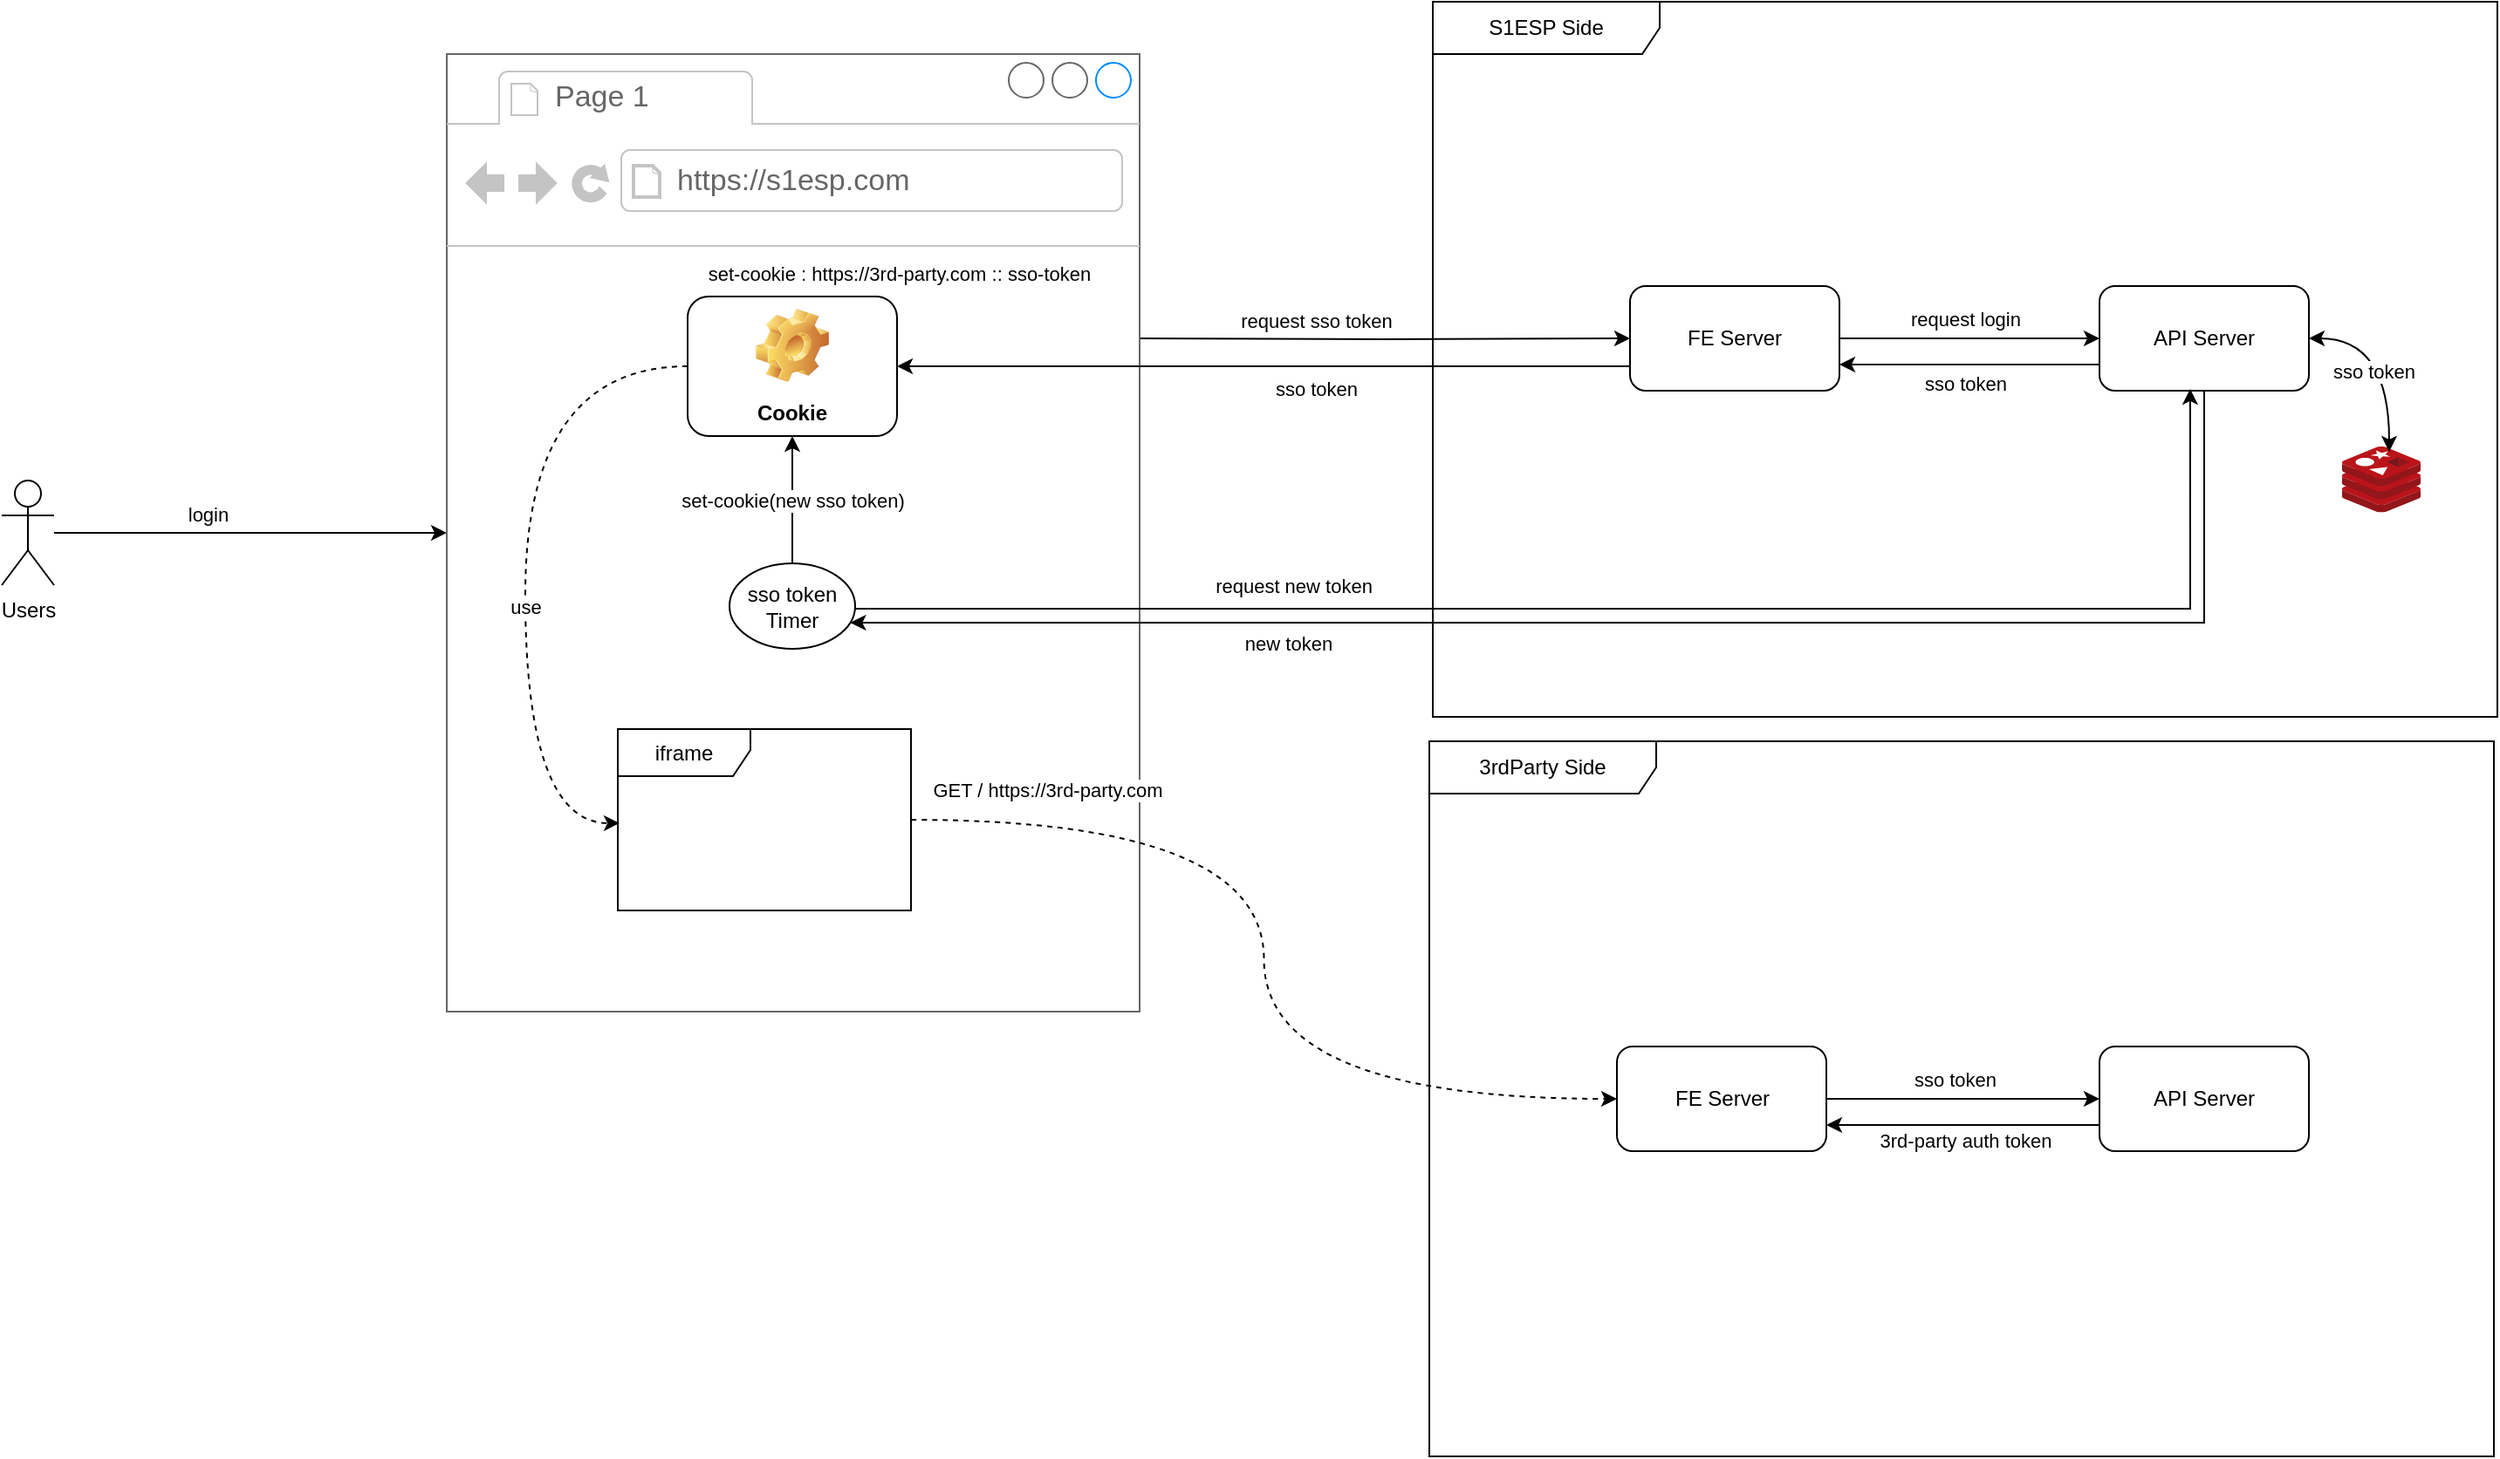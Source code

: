 <mxfile version="26.1.3">
  <diagram name="페이지-1" id="8mMjFByBqZ8wEZKrKUkN">
    <mxGraphModel dx="1728" dy="2363" grid="0" gridSize="10" guides="1" tooltips="1" connect="1" arrows="1" fold="1" page="1" pageScale="1" pageWidth="1600" pageHeight="1400" math="0" shadow="0">
      <root>
        <mxCell id="0" />
        <mxCell id="1" parent="0" />
        <mxCell id="QOJlggBWHbBiH2H2tHko-1" value="S1ESP Side" style="shape=umlFrame;whiteSpace=wrap;html=1;pointerEvents=0;width=130;height=30;" vertex="1" parent="1">
          <mxGeometry x="899" y="-1216" width="610" height="410" as="geometry" />
        </mxCell>
        <mxCell id="QOJlggBWHbBiH2H2tHko-2" value="3rdParty Side" style="shape=umlFrame;whiteSpace=wrap;html=1;pointerEvents=0;width=130;height=30;" vertex="1" parent="1">
          <mxGeometry x="897" y="-792" width="610" height="410" as="geometry" />
        </mxCell>
        <mxCell id="QOJlggBWHbBiH2H2tHko-6" style="edgeStyle=orthogonalEdgeStyle;rounded=0;orthogonalLoop=1;jettySize=auto;html=1;" edge="1" parent="1" source="QOJlggBWHbBiH2H2tHko-3" target="QOJlggBWHbBiH2H2tHko-20">
          <mxGeometry relative="1" as="geometry" />
        </mxCell>
        <mxCell id="QOJlggBWHbBiH2H2tHko-7" value="login" style="edgeLabel;html=1;align=center;verticalAlign=middle;resizable=0;points=[];" vertex="1" connectable="0" parent="QOJlggBWHbBiH2H2tHko-6">
          <mxGeometry x="-0.372" y="2" relative="1" as="geometry">
            <mxPoint x="17" y="-9" as="offset" />
          </mxGeometry>
        </mxCell>
        <mxCell id="QOJlggBWHbBiH2H2tHko-3" value="Users" style="shape=umlActor;verticalLabelPosition=bottom;verticalAlign=top;html=1;outlineConnect=0;" vertex="1" parent="1">
          <mxGeometry x="79" y="-941.5" width="30" height="60" as="geometry" />
        </mxCell>
        <mxCell id="QOJlggBWHbBiH2H2tHko-14" style="edgeStyle=orthogonalEdgeStyle;rounded=0;orthogonalLoop=1;jettySize=auto;html=1;entryX=1;entryY=0.75;entryDx=0;entryDy=0;exitX=0;exitY=0.75;exitDx=0;exitDy=0;" edge="1" parent="1" source="QOJlggBWHbBiH2H2tHko-4" target="QOJlggBWHbBiH2H2tHko-5">
          <mxGeometry relative="1" as="geometry" />
        </mxCell>
        <mxCell id="QOJlggBWHbBiH2H2tHko-15" value="sso token" style="edgeLabel;html=1;align=center;verticalAlign=middle;resizable=0;points=[];" vertex="1" connectable="0" parent="QOJlggBWHbBiH2H2tHko-14">
          <mxGeometry x="0.06" y="2" relative="1" as="geometry">
            <mxPoint x="2" y="9" as="offset" />
          </mxGeometry>
        </mxCell>
        <mxCell id="QOJlggBWHbBiH2H2tHko-4" value="&lt;div&gt;&lt;span style=&quot;background-color: transparent; color: light-dark(rgb(0, 0, 0), rgb(255, 255, 255));&quot;&gt;API Server&lt;/span&gt;&lt;/div&gt;" style="rounded=1;whiteSpace=wrap;html=1;" vertex="1" parent="1">
          <mxGeometry x="1281" y="-1053" width="120" height="60" as="geometry" />
        </mxCell>
        <mxCell id="QOJlggBWHbBiH2H2tHko-8" style="edgeStyle=orthogonalEdgeStyle;rounded=0;orthogonalLoop=1;jettySize=auto;html=1;" edge="1" parent="1" source="QOJlggBWHbBiH2H2tHko-5" target="QOJlggBWHbBiH2H2tHko-4">
          <mxGeometry relative="1" as="geometry" />
        </mxCell>
        <mxCell id="QOJlggBWHbBiH2H2tHko-9" value="request login" style="edgeLabel;html=1;align=center;verticalAlign=middle;resizable=0;points=[];" vertex="1" connectable="0" parent="QOJlggBWHbBiH2H2tHko-8">
          <mxGeometry x="-0.223" relative="1" as="geometry">
            <mxPoint x="14" y="-11" as="offset" />
          </mxGeometry>
        </mxCell>
        <mxCell id="QOJlggBWHbBiH2H2tHko-5" value="FE Server" style="rounded=1;whiteSpace=wrap;html=1;" vertex="1" parent="1">
          <mxGeometry x="1012" y="-1053" width="120" height="60" as="geometry" />
        </mxCell>
        <mxCell id="QOJlggBWHbBiH2H2tHko-32" style="edgeStyle=orthogonalEdgeStyle;rounded=0;orthogonalLoop=1;jettySize=auto;html=1;" edge="1" parent="1" source="QOJlggBWHbBiH2H2tHko-10" target="QOJlggBWHbBiH2H2tHko-11">
          <mxGeometry relative="1" as="geometry" />
        </mxCell>
        <mxCell id="QOJlggBWHbBiH2H2tHko-35" value="sso token" style="edgeLabel;html=1;align=center;verticalAlign=middle;resizable=0;points=[];" vertex="1" connectable="0" parent="QOJlggBWHbBiH2H2tHko-32">
          <mxGeometry x="-0.119" y="1" relative="1" as="geometry">
            <mxPoint x="4" y="-10" as="offset" />
          </mxGeometry>
        </mxCell>
        <mxCell id="QOJlggBWHbBiH2H2tHko-10" value="FE Server" style="rounded=1;whiteSpace=wrap;html=1;" vertex="1" parent="1">
          <mxGeometry x="1004.5" y="-617" width="120" height="60" as="geometry" />
        </mxCell>
        <mxCell id="QOJlggBWHbBiH2H2tHko-36" style="edgeStyle=orthogonalEdgeStyle;rounded=0;orthogonalLoop=1;jettySize=auto;html=1;entryX=1;entryY=0.75;entryDx=0;entryDy=0;" edge="1" parent="1" source="QOJlggBWHbBiH2H2tHko-11" target="QOJlggBWHbBiH2H2tHko-10">
          <mxGeometry relative="1" as="geometry">
            <Array as="points">
              <mxPoint x="1247" y="-572" />
              <mxPoint x="1247" y="-572" />
            </Array>
          </mxGeometry>
        </mxCell>
        <mxCell id="QOJlggBWHbBiH2H2tHko-37" value="3rd-party auth token" style="edgeLabel;html=1;align=center;verticalAlign=middle;resizable=0;points=[];" vertex="1" connectable="0" parent="QOJlggBWHbBiH2H2tHko-36">
          <mxGeometry x="0.075" y="-4" relative="1" as="geometry">
            <mxPoint x="7" y="13" as="offset" />
          </mxGeometry>
        </mxCell>
        <mxCell id="QOJlggBWHbBiH2H2tHko-11" value="&lt;div&gt;&lt;span style=&quot;background-color: transparent; color: light-dark(rgb(0, 0, 0), rgb(255, 255, 255));&quot;&gt;API Server&lt;/span&gt;&lt;/div&gt;" style="rounded=1;whiteSpace=wrap;html=1;" vertex="1" parent="1">
          <mxGeometry x="1281" y="-617" width="120" height="60" as="geometry" />
        </mxCell>
        <mxCell id="QOJlggBWHbBiH2H2tHko-24" style="edgeStyle=orthogonalEdgeStyle;rounded=0;orthogonalLoop=1;jettySize=auto;html=1;" edge="1" parent="1" target="QOJlggBWHbBiH2H2tHko-5">
          <mxGeometry relative="1" as="geometry">
            <mxPoint x="727" y="-1023" as="sourcePoint" />
          </mxGeometry>
        </mxCell>
        <mxCell id="QOJlggBWHbBiH2H2tHko-59" value="request sso token" style="edgeLabel;html=1;align=center;verticalAlign=middle;resizable=0;points=[];" vertex="1" connectable="0" parent="QOJlggBWHbBiH2H2tHko-24">
          <mxGeometry x="-0.124" relative="1" as="geometry">
            <mxPoint x="-20" y="-11" as="offset" />
          </mxGeometry>
        </mxCell>
        <mxCell id="QOJlggBWHbBiH2H2tHko-20" value="" style="strokeWidth=1;shadow=0;dashed=0;align=center;html=1;shape=mxgraph.mockup.containers.browserWindow;rSize=0;strokeColor=#666666;strokeColor2=#008cff;strokeColor3=#c4c4c4;mainText=,;recursiveResize=0;" vertex="1" parent="1">
          <mxGeometry x="334" y="-1186" width="397" height="549" as="geometry" />
        </mxCell>
        <mxCell id="QOJlggBWHbBiH2H2tHko-21" value="Page 1" style="strokeWidth=1;shadow=0;dashed=0;align=center;html=1;shape=mxgraph.mockup.containers.anchor;fontSize=17;fontColor=#666666;align=left;whiteSpace=wrap;" vertex="1" parent="QOJlggBWHbBiH2H2tHko-20">
          <mxGeometry x="60" y="12" width="110" height="26" as="geometry" />
        </mxCell>
        <mxCell id="QOJlggBWHbBiH2H2tHko-22" value="https://s1esp.com" style="strokeWidth=1;shadow=0;dashed=0;align=center;html=1;shape=mxgraph.mockup.containers.anchor;rSize=0;fontSize=17;fontColor=#666666;align=left;" vertex="1" parent="QOJlggBWHbBiH2H2tHko-20">
          <mxGeometry x="130" y="60" width="250" height="26" as="geometry" />
        </mxCell>
        <mxCell id="QOJlggBWHbBiH2H2tHko-27" value="Cookie" style="label;whiteSpace=wrap;html=1;align=center;verticalAlign=bottom;spacingLeft=0;spacingBottom=4;imageAlign=center;imageVerticalAlign=top;image=img/clipart/Gear_128x128.png" vertex="1" parent="QOJlggBWHbBiH2H2tHko-20">
          <mxGeometry x="138" y="139" width="120" height="80" as="geometry" />
        </mxCell>
        <mxCell id="QOJlggBWHbBiH2H2tHko-28" value="iframe" style="shape=umlFrame;whiteSpace=wrap;html=1;pointerEvents=0;width=76;height=27;" vertex="1" parent="QOJlggBWHbBiH2H2tHko-20">
          <mxGeometry x="98" y="387" width="168" height="104" as="geometry" />
        </mxCell>
        <mxCell id="QOJlggBWHbBiH2H2tHko-63" value="set-cookie(new sso token)" style="edgeStyle=orthogonalEdgeStyle;rounded=0;orthogonalLoop=1;jettySize=auto;html=1;entryX=0.5;entryY=1;entryDx=0;entryDy=0;" edge="1" parent="QOJlggBWHbBiH2H2tHko-20" source="QOJlggBWHbBiH2H2tHko-48" target="QOJlggBWHbBiH2H2tHko-27">
          <mxGeometry relative="1" as="geometry" />
        </mxCell>
        <mxCell id="QOJlggBWHbBiH2H2tHko-48" value="sso token&lt;br&gt;Timer" style="ellipse;whiteSpace=wrap;html=1;" vertex="1" parent="QOJlggBWHbBiH2H2tHko-20">
          <mxGeometry x="162" y="292" width="72" height="49" as="geometry" />
        </mxCell>
        <mxCell id="QOJlggBWHbBiH2H2tHko-62" style="edgeStyle=orthogonalEdgeStyle;rounded=0;orthogonalLoop=1;jettySize=auto;html=1;exitX=0.5;exitY=1;exitDx=0;exitDy=0;" edge="1" parent="QOJlggBWHbBiH2H2tHko-20" source="QOJlggBWHbBiH2H2tHko-48" target="QOJlggBWHbBiH2H2tHko-48">
          <mxGeometry relative="1" as="geometry" />
        </mxCell>
        <mxCell id="QOJlggBWHbBiH2H2tHko-64" style="edgeStyle=orthogonalEdgeStyle;rounded=0;orthogonalLoop=1;jettySize=auto;html=1;entryX=0.006;entryY=0.519;entryDx=0;entryDy=0;entryPerimeter=0;curved=1;dashed=1;" edge="1" parent="QOJlggBWHbBiH2H2tHko-20" source="QOJlggBWHbBiH2H2tHko-27" target="QOJlggBWHbBiH2H2tHko-28">
          <mxGeometry relative="1" as="geometry">
            <Array as="points">
              <mxPoint x="45" y="179" />
              <mxPoint x="45" y="441" />
            </Array>
          </mxGeometry>
        </mxCell>
        <mxCell id="QOJlggBWHbBiH2H2tHko-65" value="use" style="edgeLabel;html=1;align=center;verticalAlign=middle;resizable=0;points=[];" vertex="1" connectable="0" parent="QOJlggBWHbBiH2H2tHko-64">
          <mxGeometry x="0.13" relative="1" as="geometry">
            <mxPoint as="offset" />
          </mxGeometry>
        </mxCell>
        <mxCell id="QOJlggBWHbBiH2H2tHko-25" style="edgeStyle=orthogonalEdgeStyle;rounded=0;orthogonalLoop=1;jettySize=auto;html=1;entryX=1;entryY=0.5;entryDx=0;entryDy=0;" edge="1" parent="1" source="QOJlggBWHbBiH2H2tHko-5" target="QOJlggBWHbBiH2H2tHko-27">
          <mxGeometry relative="1" as="geometry">
            <Array as="points">
              <mxPoint x="869" y="-1007" />
              <mxPoint x="869" y="-1007" />
            </Array>
          </mxGeometry>
        </mxCell>
        <mxCell id="QOJlggBWHbBiH2H2tHko-26" value="sso token" style="edgeLabel;html=1;align=center;verticalAlign=middle;resizable=0;points=[];" vertex="1" connectable="0" parent="QOJlggBWHbBiH2H2tHko-25">
          <mxGeometry x="0.62" y="-1" relative="1" as="geometry">
            <mxPoint x="160" y="14" as="offset" />
          </mxGeometry>
        </mxCell>
        <mxCell id="QOJlggBWHbBiH2H2tHko-45" value="set-cookie : https://3rd-party.com :: sso-token" style="edgeLabel;html=1;align=center;verticalAlign=middle;resizable=0;points=[];" vertex="1" connectable="0" parent="QOJlggBWHbBiH2H2tHko-25">
          <mxGeometry x="0.631" y="1" relative="1" as="geometry">
            <mxPoint x="-77" y="-54" as="offset" />
          </mxGeometry>
        </mxCell>
        <mxCell id="QOJlggBWHbBiH2H2tHko-31" style="edgeStyle=orthogonalEdgeStyle;rounded=0;orthogonalLoop=1;jettySize=auto;html=1;entryX=0;entryY=0.5;entryDx=0;entryDy=0;curved=1;dashed=1;" edge="1" parent="1" source="QOJlggBWHbBiH2H2tHko-28" target="QOJlggBWHbBiH2H2tHko-10">
          <mxGeometry relative="1" as="geometry" />
        </mxCell>
        <mxCell id="QOJlggBWHbBiH2H2tHko-33" value="GET / https://3rd-party.com" style="edgeLabel;html=1;align=center;verticalAlign=middle;resizable=0;points=[];" vertex="1" connectable="0" parent="QOJlggBWHbBiH2H2tHko-31">
          <mxGeometry x="0.038" y="5" relative="1" as="geometry">
            <mxPoint x="-130" y="-108" as="offset" />
          </mxGeometry>
        </mxCell>
        <mxCell id="QOJlggBWHbBiH2H2tHko-42" value="" style="image;sketch=0;aspect=fixed;html=1;points=[];align=center;fontSize=12;image=img/lib/mscae/Cache_Redis_Product.svg;" vertex="1" parent="1">
          <mxGeometry x="1420" y="-961" width="45" height="37.8" as="geometry" />
        </mxCell>
        <mxCell id="QOJlggBWHbBiH2H2tHko-43" style="edgeStyle=orthogonalEdgeStyle;rounded=0;orthogonalLoop=1;jettySize=auto;html=1;entryX=0.6;entryY=0.079;entryDx=0;entryDy=0;entryPerimeter=0;curved=1;startArrow=classic;startFill=1;" edge="1" parent="1" source="QOJlggBWHbBiH2H2tHko-4" target="QOJlggBWHbBiH2H2tHko-42">
          <mxGeometry relative="1" as="geometry" />
        </mxCell>
        <mxCell id="QOJlggBWHbBiH2H2tHko-44" value="sso token" style="edgeLabel;html=1;align=center;verticalAlign=middle;resizable=0;points=[];" vertex="1" connectable="0" parent="QOJlggBWHbBiH2H2tHko-43">
          <mxGeometry x="-0.441" y="-14" relative="1" as="geometry">
            <mxPoint x="6" y="5" as="offset" />
          </mxGeometry>
        </mxCell>
        <mxCell id="QOJlggBWHbBiH2H2tHko-52" style="edgeStyle=orthogonalEdgeStyle;rounded=0;orthogonalLoop=1;jettySize=auto;html=1;exitX=1;exitY=0.5;exitDx=0;exitDy=0;entryX=0.433;entryY=0.983;entryDx=0;entryDy=0;entryPerimeter=0;" edge="1" parent="1" source="QOJlggBWHbBiH2H2tHko-48" target="QOJlggBWHbBiH2H2tHko-4">
          <mxGeometry relative="1" as="geometry">
            <Array as="points">
              <mxPoint x="568" y="-868" />
              <mxPoint x="1333" y="-868" />
            </Array>
          </mxGeometry>
        </mxCell>
        <mxCell id="QOJlggBWHbBiH2H2tHko-53" value="request new token" style="edgeLabel;html=1;align=center;verticalAlign=middle;resizable=0;points=[];" vertex="1" connectable="0" parent="QOJlggBWHbBiH2H2tHko-52">
          <mxGeometry x="-0.231" y="3" relative="1" as="geometry">
            <mxPoint x="-91" y="-10" as="offset" />
          </mxGeometry>
        </mxCell>
        <mxCell id="QOJlggBWHbBiH2H2tHko-56" style="rounded=0;orthogonalLoop=1;jettySize=auto;html=1;startArrow=classic;startFill=1;endArrow=none;edgeStyle=orthogonalEdgeStyle;entryX=0.5;entryY=1;entryDx=0;entryDy=0;" edge="1" parent="1" source="QOJlggBWHbBiH2H2tHko-48" target="QOJlggBWHbBiH2H2tHko-4">
          <mxGeometry relative="1" as="geometry">
            <mxPoint x="1341" y="-993" as="targetPoint" />
            <Array as="points">
              <mxPoint x="1341" y="-860" />
            </Array>
          </mxGeometry>
        </mxCell>
        <mxCell id="QOJlggBWHbBiH2H2tHko-57" value="new token" style="edgeLabel;html=1;align=center;verticalAlign=middle;resizable=0;points=[];" vertex="1" connectable="0" parent="QOJlggBWHbBiH2H2tHko-56">
          <mxGeometry x="-0.216" y="-1" relative="1" as="geometry">
            <mxPoint x="-106" y="11" as="offset" />
          </mxGeometry>
        </mxCell>
      </root>
    </mxGraphModel>
  </diagram>
</mxfile>
